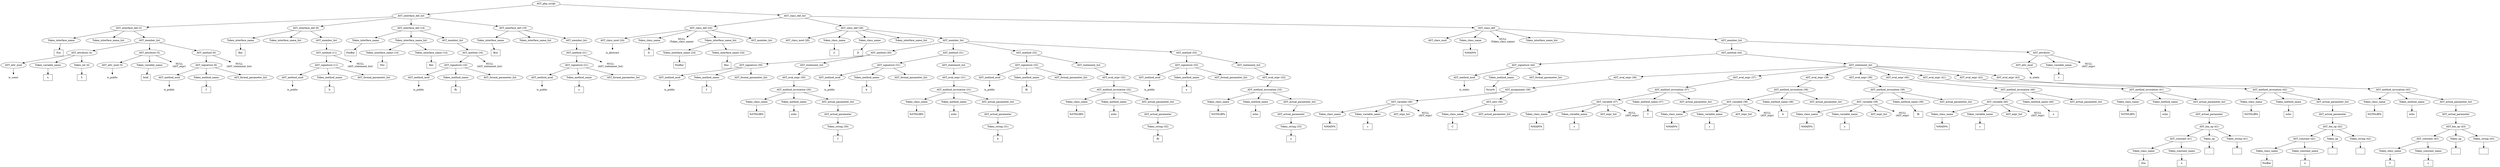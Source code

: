 /*
 * AST in dot format generated by phc -- the PHP compiler
 */

digraph AST {
node_0 [label="AST_php_script"];
node_1 [label="AST_interface_def_list"];
node_2 [label="AST_interface_def (2)"];
node_3 [label="Token_interface_name"];
node_4 [label="Foo", shape=box]
node_3 -> node_4;
node_5 [label="Token_interface_name_list"];
node_6 [label="AST_member_list"];
node_7 [label="AST_attribute (4)"];
node_8 [label="AST_attr_mod"];
node_9 [label="is_const", shape=plaintext]
node_8 -> node_9;
node_10 [label="Token_variable_name"];
node_11 [label="x", shape=box]
node_10 -> node_11;
node_12 [label="Token_int (4)"];
node_13 [label="5", shape=box]
node_12 -> node_13;
node_7 -> node_12;
node_7 -> node_10;
node_7 -> node_8;
node_14 [label="AST_attribute (5)"];
node_15 [label="AST_attr_mod (5)"];
node_16 [label="is_public", shape=plaintext]
node_15 -> node_16;
node_17 [label="Token_variable_name"];
node_18 [label="bold", shape=box]
node_17 -> node_18;
node_19 [label="NULL\n(AST_expr)", shape=plaintext]
node_14 -> node_19;
node_14 -> node_17;
node_14 -> node_15;
node_20 [label="AST_method (6)"];
node_21 [label="AST_signature (6)"];
node_22 [label="AST_method_mod"];
node_23 [label="is_public", shape=plaintext]
node_22 -> node_23;
node_24 [label="Token_method_name"];
node_25 [label="f", shape=box]
node_24 -> node_25;
node_26 [label="AST_formal_parameter_list"];
node_21 -> node_26;
node_21 -> node_24;
node_21 -> node_22;
node_27 [label="NULL\n(AST_statement_list)", shape=plaintext]
node_20 -> node_27;
node_20 -> node_21;
node_6 -> node_20;
node_6 -> node_14;
node_6 -> node_7;
node_2 -> node_6;
node_2 -> node_5;
node_2 -> node_3;
node_28 [label="AST_interface_def (9)"];
node_29 [label="Token_interface_name"];
node_30 [label="Bar", shape=box]
node_29 -> node_30;
node_31 [label="Token_interface_name_list"];
node_32 [label="AST_member_list"];
node_33 [label="AST_method (11)"];
node_34 [label="AST_signature (11)"];
node_35 [label="AST_method_mod"];
node_36 [label="is_public", shape=plaintext]
node_35 -> node_36;
node_37 [label="Token_method_name"];
node_38 [label="b", shape=box]
node_37 -> node_38;
node_39 [label="AST_formal_parameter_list"];
node_34 -> node_39;
node_34 -> node_37;
node_34 -> node_35;
node_40 [label="NULL\n(AST_statement_list)", shape=plaintext]
node_33 -> node_40;
node_33 -> node_34;
node_32 -> node_33;
node_28 -> node_32;
node_28 -> node_31;
node_28 -> node_29;
node_41 [label="AST_interface_def (14)"];
node_42 [label="Token_interface_name"];
node_43 [label="FooBar", shape=box]
node_42 -> node_43;
node_44 [label="Token_interface_name_list"];
node_45 [label="Token_interface_name (14)"];
node_46 [label="Foo", shape=box]
node_45 -> node_46;
node_47 [label="Token_interface_name (14)"];
node_48 [label="Bar", shape=box]
node_47 -> node_48;
node_44 -> node_47;
node_44 -> node_45;
node_49 [label="AST_member_list"];
node_50 [label="AST_method (16)"];
node_51 [label="AST_signature (16)"];
node_52 [label="AST_method_mod"];
node_53 [label="is_public", shape=plaintext]
node_52 -> node_53;
node_54 [label="Token_method_name"];
node_55 [label="fb", shape=box]
node_54 -> node_55;
node_56 [label="AST_formal_parameter_list"];
node_51 -> node_56;
node_51 -> node_54;
node_51 -> node_52;
node_57 [label="NULL\n(AST_statement_list)", shape=plaintext]
node_50 -> node_57;
node_50 -> node_51;
node_49 -> node_50;
node_41 -> node_49;
node_41 -> node_44;
node_41 -> node_42;
node_58 [label="AST_interface_def (19)"];
node_59 [label="Token_interface_name"];
node_60 [label="Boo", shape=box]
node_59 -> node_60;
node_61 [label="Token_interface_name_list"];
node_62 [label="AST_member_list"];
node_63 [label="AST_method (21)"];
node_64 [label="AST_signature (21)"];
node_65 [label="AST_method_mod"];
node_66 [label="is_public", shape=plaintext]
node_65 -> node_66;
node_67 [label="Token_method_name"];
node_68 [label="o", shape=box]
node_67 -> node_68;
node_69 [label="AST_formal_parameter_list"];
node_64 -> node_69;
node_64 -> node_67;
node_64 -> node_65;
node_70 [label="NULL\n(AST_statement_list)", shape=plaintext]
node_63 -> node_70;
node_63 -> node_64;
node_62 -> node_63;
node_58 -> node_62;
node_58 -> node_61;
node_58 -> node_59;
node_1 -> node_58;
node_1 -> node_41;
node_1 -> node_28;
node_1 -> node_2;
node_71 [label="AST_class_def_list"];
node_72 [label="AST_class_def (24)"];
node_73 [label="AST_class_mod (24)"];
node_74 [label="is_abstract", shape=plaintext]
node_73 -> node_74;
node_75 [label="Token_class_name"];
node_76 [label="D", shape=box]
node_75 -> node_76;
node_77 [label="NULL\n(Token_class_name)", shape=plaintext]
node_78 [label="Token_interface_name_list"];
node_79 [label="Token_interface_name (24)"];
node_80 [label="FooBar", shape=box]
node_79 -> node_80;
node_81 [label="Token_interface_name (24)"];
node_82 [label="Boo", shape=box]
node_81 -> node_82;
node_78 -> node_81;
node_78 -> node_79;
node_83 [label="AST_member_list"];
node_72 -> node_83;
node_72 -> node_78;
node_72 -> node_77;
node_72 -> node_75;
node_72 -> node_73;
node_84 [label="AST_class_def (28)"];
node_85 [label="AST_class_mod (28)"];
node_86 [label="Token_class_name"];
node_87 [label="C", shape=box]
node_86 -> node_87;
node_88 [label="Token_class_name"];
node_89 [label="D", shape=box]
node_88 -> node_89;
node_90 [label="Token_interface_name_list"];
node_91 [label="AST_member_list"];
node_92 [label="AST_method (30)"];
node_93 [label="AST_signature (30)"];
node_94 [label="AST_method_mod"];
node_95 [label="is_public", shape=plaintext]
node_94 -> node_95;
node_96 [label="Token_method_name"];
node_97 [label="f", shape=box]
node_96 -> node_97;
node_98 [label="AST_formal_parameter_list"];
node_93 -> node_98;
node_93 -> node_96;
node_93 -> node_94;
node_99 [label="AST_statement_list"];
node_100 [label="AST_eval_expr (30)"];
node_101 [label="AST_method_invocation (30)"];
node_102 [label="Token_class_name"];
node_103 [label="%STDLIB%", shape=box]
node_102 -> node_103;
node_104 [label="Token_method_name"];
node_105 [label="echo", shape=box]
node_104 -> node_105;
node_106 [label="AST_actual_parameter_list"];
node_107 [label="AST_actual_parameter"];
node_108 [label="Token_string (30)"];
node_109 [label="f", shape=box]
node_108 -> node_109;
node_107 -> node_108;
node_106 -> node_107;
node_101 -> node_106;
node_101 -> node_104;
node_101 -> node_102;
node_100 -> node_101;
node_99 -> node_100;
node_92 -> node_99;
node_92 -> node_93;
node_110 [label="AST_method (31)"];
node_111 [label="AST_signature (31)"];
node_112 [label="AST_method_mod"];
node_113 [label="is_public", shape=plaintext]
node_112 -> node_113;
node_114 [label="Token_method_name"];
node_115 [label="b", shape=box]
node_114 -> node_115;
node_116 [label="AST_formal_parameter_list"];
node_111 -> node_116;
node_111 -> node_114;
node_111 -> node_112;
node_117 [label="AST_statement_list"];
node_118 [label="AST_eval_expr (31)"];
node_119 [label="AST_method_invocation (31)"];
node_120 [label="Token_class_name"];
node_121 [label="%STDLIB%", shape=box]
node_120 -> node_121;
node_122 [label="Token_method_name"];
node_123 [label="echo", shape=box]
node_122 -> node_123;
node_124 [label="AST_actual_parameter_list"];
node_125 [label="AST_actual_parameter"];
node_126 [label="Token_string (31)"];
node_127 [label="b", shape=box]
node_126 -> node_127;
node_125 -> node_126;
node_124 -> node_125;
node_119 -> node_124;
node_119 -> node_122;
node_119 -> node_120;
node_118 -> node_119;
node_117 -> node_118;
node_110 -> node_117;
node_110 -> node_111;
node_128 [label="AST_method (32)"];
node_129 [label="AST_signature (32)"];
node_130 [label="AST_method_mod"];
node_131 [label="is_public", shape=plaintext]
node_130 -> node_131;
node_132 [label="Token_method_name"];
node_133 [label="fb", shape=box]
node_132 -> node_133;
node_134 [label="AST_formal_parameter_list"];
node_129 -> node_134;
node_129 -> node_132;
node_129 -> node_130;
node_135 [label="AST_statement_list"];
node_136 [label="AST_eval_expr (32)"];
node_137 [label="AST_method_invocation (32)"];
node_138 [label="Token_class_name"];
node_139 [label="%STDLIB%", shape=box]
node_138 -> node_139;
node_140 [label="Token_method_name"];
node_141 [label="echo", shape=box]
node_140 -> node_141;
node_142 [label="AST_actual_parameter_list"];
node_143 [label="AST_actual_parameter"];
node_144 [label="Token_string (32)"];
node_145 [label="fb", shape=box]
node_144 -> node_145;
node_143 -> node_144;
node_142 -> node_143;
node_137 -> node_142;
node_137 -> node_140;
node_137 -> node_138;
node_136 -> node_137;
node_135 -> node_136;
node_128 -> node_135;
node_128 -> node_129;
node_146 [label="AST_method (33)"];
node_147 [label="AST_signature (33)"];
node_148 [label="AST_method_mod"];
node_149 [label="is_public", shape=plaintext]
node_148 -> node_149;
node_150 [label="Token_method_name"];
node_151 [label="o", shape=box]
node_150 -> node_151;
node_152 [label="AST_formal_parameter_list"];
node_147 -> node_152;
node_147 -> node_150;
node_147 -> node_148;
node_153 [label="AST_statement_list"];
node_154 [label="AST_eval_expr (33)"];
node_155 [label="AST_method_invocation (33)"];
node_156 [label="Token_class_name"];
node_157 [label="%STDLIB%", shape=box]
node_156 -> node_157;
node_158 [label="Token_method_name"];
node_159 [label="echo", shape=box]
node_158 -> node_159;
node_160 [label="AST_actual_parameter_list"];
node_161 [label="AST_actual_parameter"];
node_162 [label="Token_string (33)"];
node_163 [label="o", shape=box]
node_162 -> node_163;
node_161 -> node_162;
node_160 -> node_161;
node_155 -> node_160;
node_155 -> node_158;
node_155 -> node_156;
node_154 -> node_155;
node_153 -> node_154;
node_146 -> node_153;
node_146 -> node_147;
node_91 -> node_146;
node_91 -> node_128;
node_91 -> node_110;
node_91 -> node_92;
node_84 -> node_91;
node_84 -> node_90;
node_84 -> node_88;
node_84 -> node_86;
node_84 -> node_85;
node_164 [label="AST_class_def"];
node_165 [label="AST_class_mod"];
node_166 [label="Token_class_name"];
node_167 [label="%MAIN%", shape=box]
node_166 -> node_167;
node_168 [label="NULL\n(Token_class_name)", shape=plaintext]
node_169 [label="Token_interface_name_list"];
node_170 [label="AST_member_list"];
node_171 [label="AST_method (44)"];
node_172 [label="AST_signature (44)"];
node_173 [label="AST_method_mod"];
node_174 [label="is_static", shape=plaintext]
node_173 -> node_174;
node_175 [label="Token_method_name"];
node_176 [label="%run%", shape=box]
node_175 -> node_176;
node_177 [label="AST_formal_parameter_list"];
node_172 -> node_177;
node_172 -> node_175;
node_172 -> node_173;
node_178 [label="AST_statement_list"];
node_179 [label="AST_eval_expr (36)"];
node_180 [label="AST_assignment (36)"];
node_181 [label="AST_variable (36)"];
node_182 [label="Token_class_name"];
node_183 [label="%MAIN%", shape=box]
node_182 -> node_183;
node_184 [label="Token_variable_name"];
node_185 [label="c", shape=box]
node_184 -> node_185;
node_186 [label="AST_expr_list"];
node_187 [label="NULL\n(AST_expr)", shape=plaintext]
node_181 -> node_187;
node_181 -> node_186;
node_181 -> node_184;
node_181 -> node_182;
node_188 [label="AST_new (36)"];
node_189 [label="Token_class_name"];
node_190 [label="C", shape=box]
node_189 -> node_190;
node_191 [label="AST_actual_parameter_list"];
node_188 -> node_191;
node_188 -> node_189;
node_180 -> node_188;
node_180 -> node_181;
node_179 -> node_180;
node_192 [label="AST_eval_expr (37)"];
node_193 [label="AST_method_invocation (37)"];
node_194 [label="AST_variable (37)"];
node_195 [label="Token_class_name"];
node_196 [label="%MAIN%", shape=box]
node_195 -> node_196;
node_197 [label="Token_variable_name"];
node_198 [label="c", shape=box]
node_197 -> node_198;
node_199 [label="AST_expr_list"];
node_200 [label="NULL\n(AST_expr)", shape=plaintext]
node_194 -> node_200;
node_194 -> node_199;
node_194 -> node_197;
node_194 -> node_195;
node_201 [label="Token_method_name (37)"];
node_202 [label="f", shape=box]
node_201 -> node_202;
node_203 [label="AST_actual_parameter_list"];
node_193 -> node_203;
node_193 -> node_201;
node_193 -> node_194;
node_192 -> node_193;
node_204 [label="AST_eval_expr (38)"];
node_205 [label="AST_method_invocation (38)"];
node_206 [label="AST_variable (38)"];
node_207 [label="Token_class_name"];
node_208 [label="%MAIN%", shape=box]
node_207 -> node_208;
node_209 [label="Token_variable_name"];
node_210 [label="c", shape=box]
node_209 -> node_210;
node_211 [label="AST_expr_list"];
node_212 [label="NULL\n(AST_expr)", shape=plaintext]
node_206 -> node_212;
node_206 -> node_211;
node_206 -> node_209;
node_206 -> node_207;
node_213 [label="Token_method_name (38)"];
node_214 [label="b", shape=box]
node_213 -> node_214;
node_215 [label="AST_actual_parameter_list"];
node_205 -> node_215;
node_205 -> node_213;
node_205 -> node_206;
node_204 -> node_205;
node_216 [label="AST_eval_expr (39)"];
node_217 [label="AST_method_invocation (39)"];
node_218 [label="AST_variable (39)"];
node_219 [label="Token_class_name"];
node_220 [label="%MAIN%", shape=box]
node_219 -> node_220;
node_221 [label="Token_variable_name"];
node_222 [label="c", shape=box]
node_221 -> node_222;
node_223 [label="AST_expr_list"];
node_224 [label="NULL\n(AST_expr)", shape=plaintext]
node_218 -> node_224;
node_218 -> node_223;
node_218 -> node_221;
node_218 -> node_219;
node_225 [label="Token_method_name (39)"];
node_226 [label="fb", shape=box]
node_225 -> node_226;
node_227 [label="AST_actual_parameter_list"];
node_217 -> node_227;
node_217 -> node_225;
node_217 -> node_218;
node_216 -> node_217;
node_228 [label="AST_eval_expr (40)"];
node_229 [label="AST_method_invocation (40)"];
node_230 [label="AST_variable (40)"];
node_231 [label="Token_class_name"];
node_232 [label="%MAIN%", shape=box]
node_231 -> node_232;
node_233 [label="Token_variable_name"];
node_234 [label="c", shape=box]
node_233 -> node_234;
node_235 [label="AST_expr_list"];
node_236 [label="NULL\n(AST_expr)", shape=plaintext]
node_230 -> node_236;
node_230 -> node_235;
node_230 -> node_233;
node_230 -> node_231;
node_237 [label="Token_method_name (40)"];
node_238 [label="o", shape=box]
node_237 -> node_238;
node_239 [label="AST_actual_parameter_list"];
node_229 -> node_239;
node_229 -> node_237;
node_229 -> node_230;
node_228 -> node_229;
node_240 [label="AST_eval_expr (41)"];
node_241 [label="AST_method_invocation (41)"];
node_242 [label="Token_class_name"];
node_243 [label="%STDLIB%", shape=box]
node_242 -> node_243;
node_244 [label="Token_method_name"];
node_245 [label="echo", shape=box]
node_244 -> node_245;
node_246 [label="AST_actual_parameter_list"];
node_247 [label="AST_actual_parameter"];
node_248 [label="AST_bin_op (41)"];
node_249 [label="AST_constant (41)"];
node_250 [label="Token_class_name"];
node_251 [label="Foo", shape=box]
node_250 -> node_251;
node_252 [label="Token_constant_name"];
node_253 [label="x", shape=box]
node_252 -> node_253;
node_249 -> node_252;
node_249 -> node_250;
node_254 [label="Token_op"];
node_255 [label=".", shape=box]
node_254 -> node_255;
node_256 [label="Token_string (41)"];
node_257 [label="", shape=box]
node_256 -> node_257;
node_248 -> node_256;
node_248 -> node_254;
node_248 -> node_249;
node_247 -> node_248;
node_246 -> node_247;
node_241 -> node_246;
node_241 -> node_244;
node_241 -> node_242;
node_240 -> node_241;
node_258 [label="AST_eval_expr (42)"];
node_259 [label="AST_method_invocation (42)"];
node_260 [label="Token_class_name"];
node_261 [label="%STDLIB%", shape=box]
node_260 -> node_261;
node_262 [label="Token_method_name"];
node_263 [label="echo", shape=box]
node_262 -> node_263;
node_264 [label="AST_actual_parameter_list"];
node_265 [label="AST_actual_parameter"];
node_266 [label="AST_bin_op (42)"];
node_267 [label="AST_constant (42)"];
node_268 [label="Token_class_name"];
node_269 [label="FooBar", shape=box]
node_268 -> node_269;
node_270 [label="Token_constant_name"];
node_271 [label="x", shape=box]
node_270 -> node_271;
node_267 -> node_270;
node_267 -> node_268;
node_272 [label="Token_op"];
node_273 [label=".", shape=box]
node_272 -> node_273;
node_274 [label="Token_string (42)"];
node_275 [label="", shape=box]
node_274 -> node_275;
node_266 -> node_274;
node_266 -> node_272;
node_266 -> node_267;
node_265 -> node_266;
node_264 -> node_265;
node_259 -> node_264;
node_259 -> node_262;
node_259 -> node_260;
node_258 -> node_259;
node_276 [label="AST_eval_expr (43)"];
node_277 [label="AST_method_invocation (43)"];
node_278 [label="Token_class_name"];
node_279 [label="%STDLIB%", shape=box]
node_278 -> node_279;
node_280 [label="Token_method_name"];
node_281 [label="echo", shape=box]
node_280 -> node_281;
node_282 [label="AST_actual_parameter_list"];
node_283 [label="AST_actual_parameter"];
node_284 [label="AST_bin_op (43)"];
node_285 [label="AST_constant (43)"];
node_286 [label="Token_class_name"];
node_287 [label="C", shape=box]
node_286 -> node_287;
node_288 [label="Token_constant_name"];
node_289 [label="x", shape=box]
node_288 -> node_289;
node_285 -> node_288;
node_285 -> node_286;
node_290 [label="Token_op"];
node_291 [label=".", shape=box]
node_290 -> node_291;
node_292 [label="Token_string (43)"];
node_293 [label="", shape=box]
node_292 -> node_293;
node_284 -> node_292;
node_284 -> node_290;
node_284 -> node_285;
node_283 -> node_284;
node_282 -> node_283;
node_277 -> node_282;
node_277 -> node_280;
node_277 -> node_278;
node_276 -> node_277;
node_178 -> node_276;
node_178 -> node_258;
node_178 -> node_240;
node_178 -> node_228;
node_178 -> node_216;
node_178 -> node_204;
node_178 -> node_192;
node_178 -> node_179;
node_171 -> node_178;
node_171 -> node_172;
node_294 [label="AST_attribute"];
node_295 [label="AST_attr_mod"];
node_296 [label="is_static", shape=plaintext]
node_295 -> node_296;
node_297 [label="Token_variable_name"];
node_298 [label="c", shape=box]
node_297 -> node_298;
node_299 [label="NULL\n(AST_expr)", shape=plaintext]
node_294 -> node_299;
node_294 -> node_297;
node_294 -> node_295;
node_170 -> node_294;
node_170 -> node_171;
node_164 -> node_170;
node_164 -> node_169;
node_164 -> node_168;
node_164 -> node_166;
node_164 -> node_165;
node_71 -> node_164;
node_71 -> node_84;
node_71 -> node_72;
node_0 -> node_71;
node_0 -> node_1;
}
